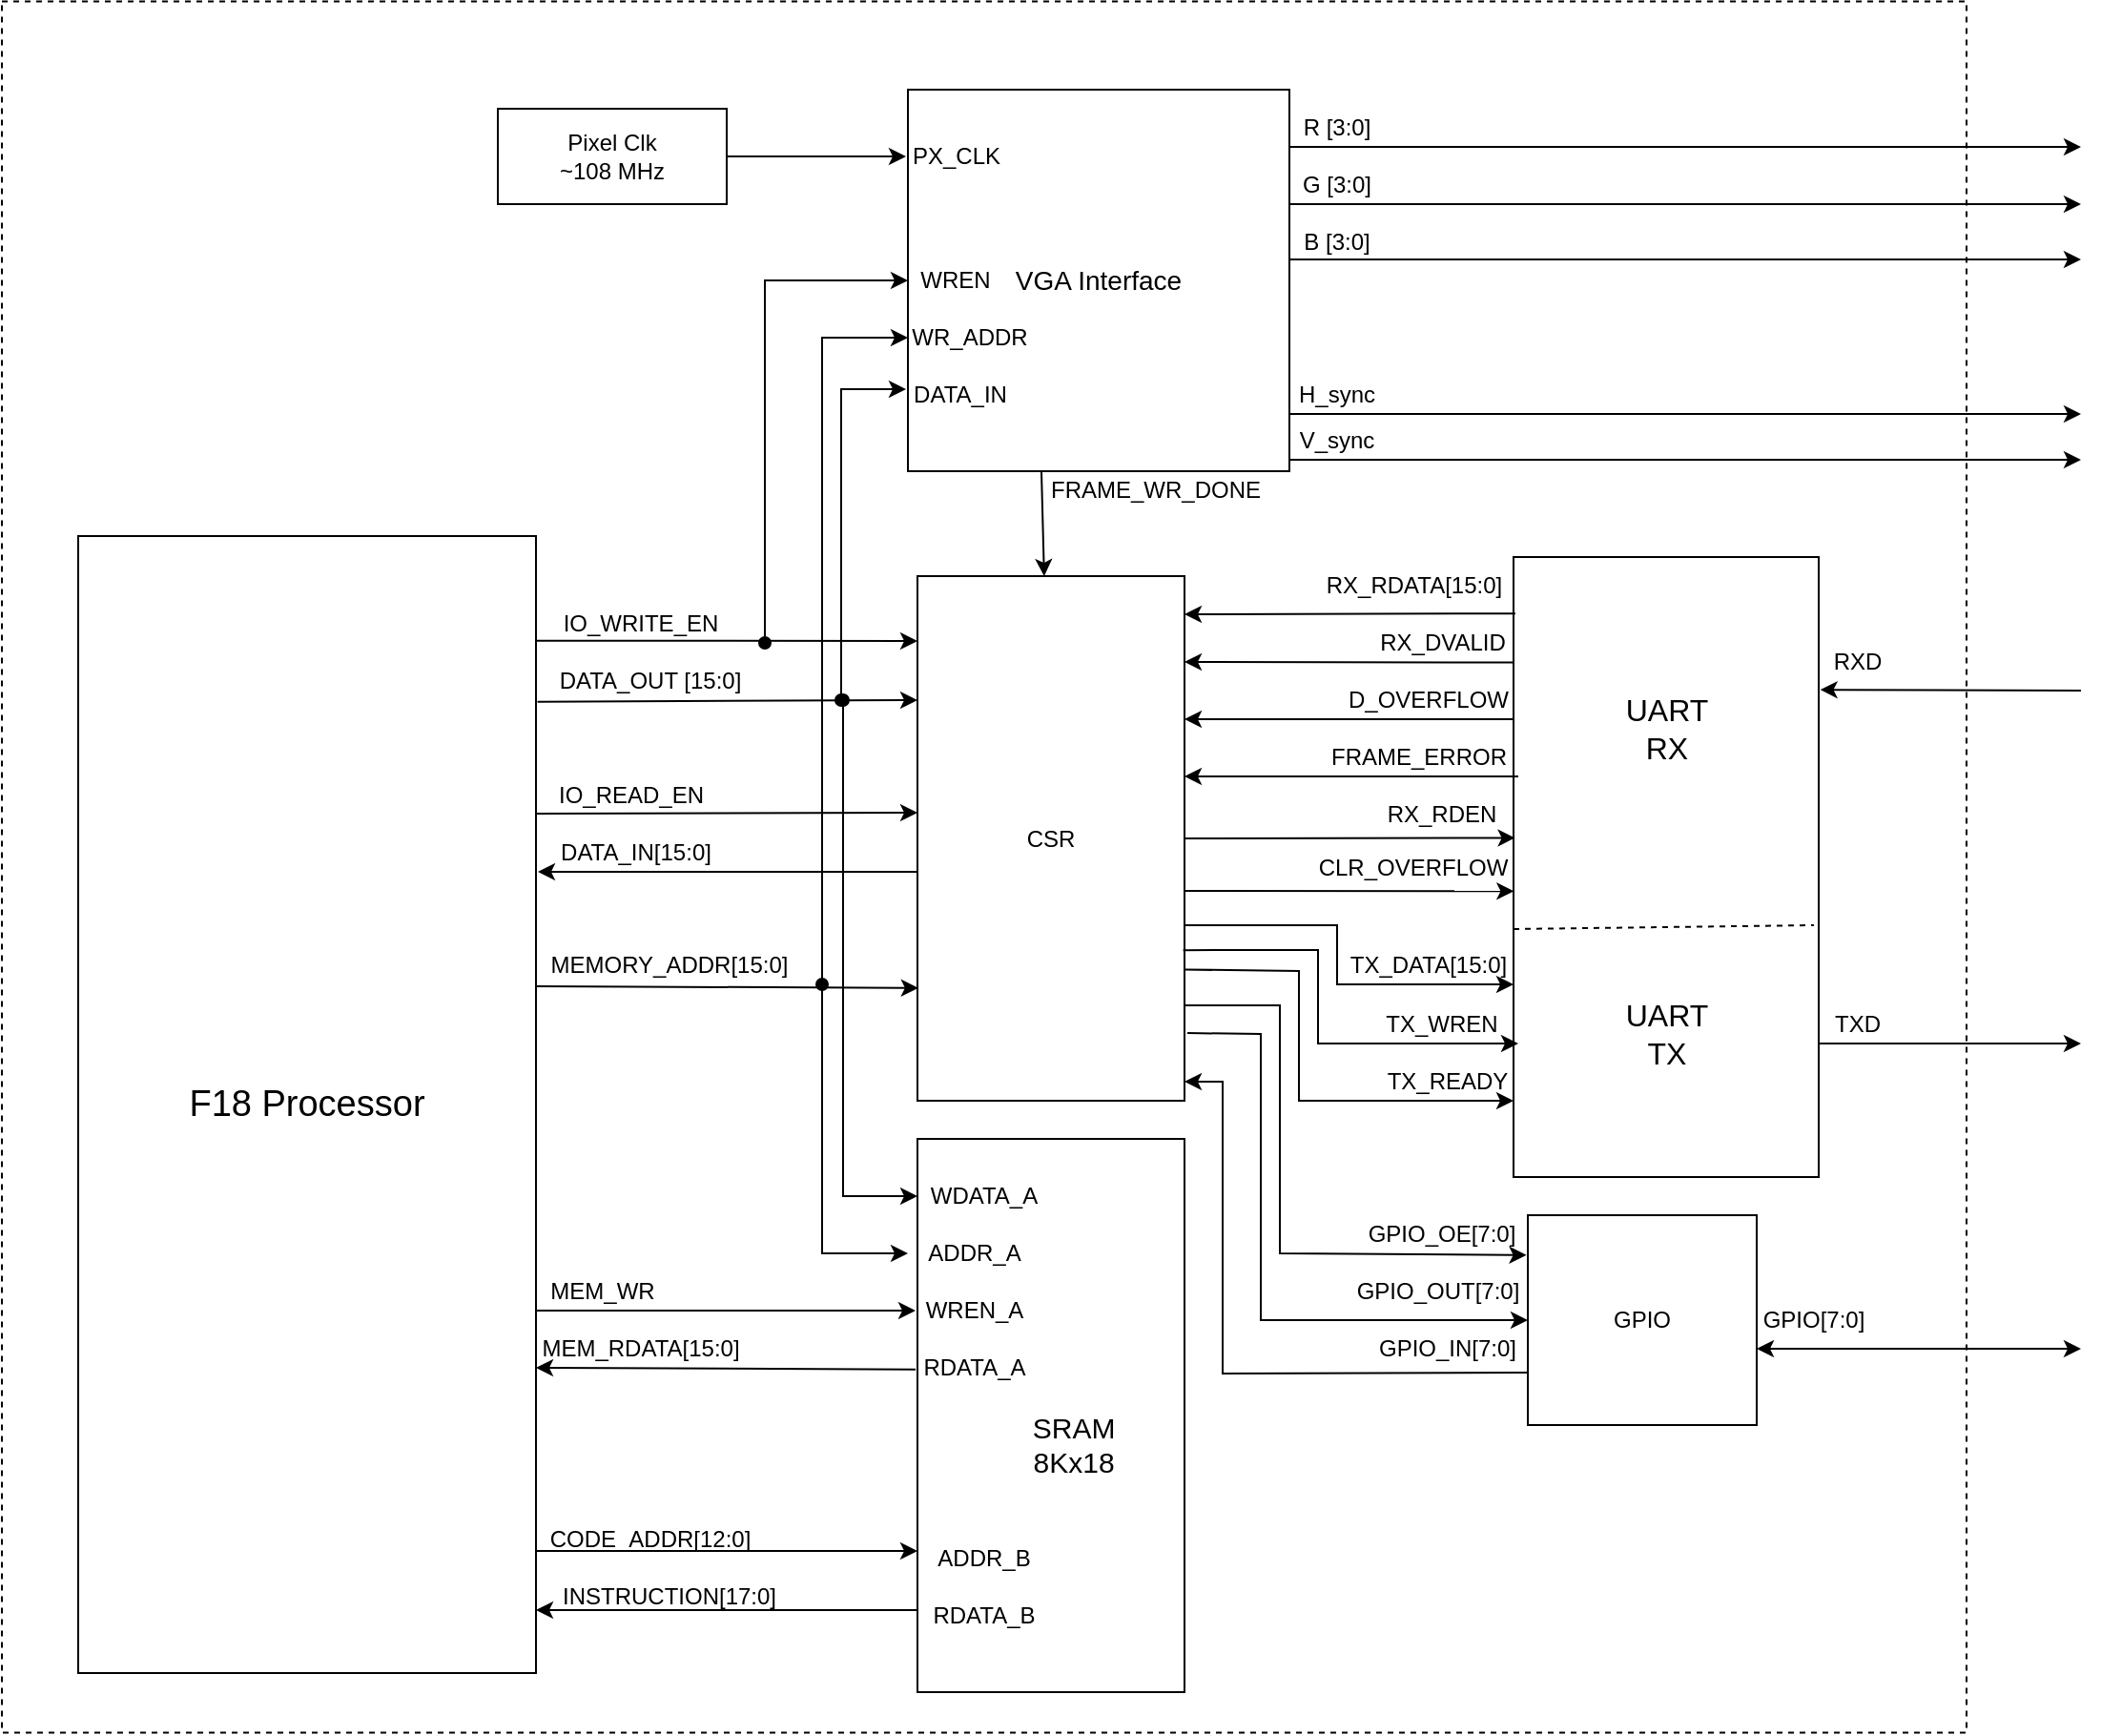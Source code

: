 <mxfile version="13.0.1" type="google"><diagram id="W2JwqTcuz9CgTgv6w76m" name="Page-1"><mxGraphModel dx="2437" dy="1203" grid="1" gridSize="10" guides="1" tooltips="1" connect="1" arrows="1" fold="1" page="0" pageScale="1" pageWidth="850" pageHeight="1100" math="0" shadow="0"><root><mxCell id="0"/><mxCell id="1" parent="0"/><mxCell id="b7YnCzWav6EpddxVN2uR-3" value="&lt;font style=&quot;font-size: 14px&quot;&gt;VGA Interface&lt;/font&gt;" style="whiteSpace=wrap;html=1;aspect=fixed;" parent="1" vertex="1"><mxGeometry x="145" y="180" width="200" height="200" as="geometry"/></mxCell><mxCell id="b7YnCzWav6EpddxVN2uR-4" value="" style="endArrow=classic;html=1;" parent="1" edge="1"><mxGeometry width="50" height="50" relative="1" as="geometry"><mxPoint x="345" y="210" as="sourcePoint"/><mxPoint x="760" y="210" as="targetPoint"/></mxGeometry></mxCell><mxCell id="b7YnCzWav6EpddxVN2uR-5" value="R [3:0]" style="text;html=1;strokeColor=none;fillColor=none;align=center;verticalAlign=middle;whiteSpace=wrap;rounded=0;" parent="1" vertex="1"><mxGeometry x="340" y="190" width="60" height="20" as="geometry"/></mxCell><mxCell id="b7YnCzWav6EpddxVN2uR-16" value="" style="endArrow=classic;html=1;" parent="1" edge="1"><mxGeometry width="50" height="50" relative="1" as="geometry"><mxPoint x="345" y="240" as="sourcePoint"/><mxPoint x="760" y="240" as="targetPoint"/></mxGeometry></mxCell><mxCell id="b7YnCzWav6EpddxVN2uR-17" value="G [3:0]" style="text;html=1;strokeColor=none;fillColor=none;align=center;verticalAlign=middle;whiteSpace=wrap;rounded=0;" parent="1" vertex="1"><mxGeometry x="345" y="220" width="50" height="20" as="geometry"/></mxCell><mxCell id="b7YnCzWav6EpddxVN2uR-18" value="" style="endArrow=classic;html=1;" parent="1" edge="1"><mxGeometry width="50" height="50" relative="1" as="geometry"><mxPoint x="345" y="269" as="sourcePoint"/><mxPoint x="760" y="269" as="targetPoint"/></mxGeometry></mxCell><mxCell id="b7YnCzWav6EpddxVN2uR-19" value="B [3:0]" style="text;html=1;strokeColor=none;fillColor=none;align=center;verticalAlign=middle;whiteSpace=wrap;rounded=0;" parent="1" vertex="1"><mxGeometry x="345" y="250" width="50" height="20" as="geometry"/></mxCell><mxCell id="b7YnCzWav6EpddxVN2uR-20" value="" style="endArrow=classic;html=1;" parent="1" edge="1"><mxGeometry width="50" height="50" relative="1" as="geometry"><mxPoint x="345" y="350" as="sourcePoint"/><mxPoint x="760" y="350" as="targetPoint"/></mxGeometry></mxCell><mxCell id="b7YnCzWav6EpddxVN2uR-21" value="H_sync" style="text;html=1;strokeColor=none;fillColor=none;align=center;verticalAlign=middle;whiteSpace=wrap;rounded=0;" parent="1" vertex="1"><mxGeometry x="345" y="330" width="50" height="20" as="geometry"/></mxCell><mxCell id="b7YnCzWav6EpddxVN2uR-23" value="" style="endArrow=classic;html=1;" parent="1" edge="1"><mxGeometry width="50" height="50" relative="1" as="geometry"><mxPoint x="345" y="374" as="sourcePoint"/><mxPoint x="760" y="374" as="targetPoint"/></mxGeometry></mxCell><mxCell id="b7YnCzWav6EpddxVN2uR-24" value="V_sync" style="text;html=1;strokeColor=none;fillColor=none;align=center;verticalAlign=middle;whiteSpace=wrap;rounded=0;" parent="1" vertex="1"><mxGeometry x="345" y="354" width="50" height="20" as="geometry"/></mxCell><mxCell id="b7YnCzWav6EpddxVN2uR-25" value="CSR" style="rounded=0;whiteSpace=wrap;html=1;" parent="1" vertex="1"><mxGeometry x="150" y="435" width="140" height="275" as="geometry"/></mxCell><mxCell id="b7YnCzWav6EpddxVN2uR-26" value="" style="rounded=0;whiteSpace=wrap;html=1;" parent="1" vertex="1"><mxGeometry x="462.5" y="425" width="160" height="325" as="geometry"/></mxCell><mxCell id="b7YnCzWav6EpddxVN2uR-27" value="" style="endArrow=classic;html=1;jumpStyle=sharp;" parent="1" edge="1"><mxGeometry width="50" height="50" relative="1" as="geometry"><mxPoint x="-50" y="468.82" as="sourcePoint"/><mxPoint x="150" y="469" as="targetPoint"/></mxGeometry></mxCell><mxCell id="b7YnCzWav6EpddxVN2uR-28" value="IO_WRITE_EN" style="text;html=1;strokeColor=none;fillColor=none;align=center;verticalAlign=middle;whiteSpace=wrap;rounded=0;" parent="1" vertex="1"><mxGeometry x="-40" y="450" width="90" height="20" as="geometry"/></mxCell><mxCell id="b7YnCzWav6EpddxVN2uR-29" value="" style="endArrow=classic;html=1;" parent="1" edge="1"><mxGeometry width="50" height="50" relative="1" as="geometry"><mxPoint x="-49.2" y="500.82" as="sourcePoint"/><mxPoint x="150" y="500" as="targetPoint"/></mxGeometry></mxCell><mxCell id="b7YnCzWav6EpddxVN2uR-30" value="DATA_OUT [15:0]" style="text;html=1;strokeColor=none;fillColor=none;align=center;verticalAlign=middle;whiteSpace=wrap;rounded=0;" parent="1" vertex="1"><mxGeometry x="-40" y="480" width="100" height="20" as="geometry"/></mxCell><mxCell id="b7YnCzWav6EpddxVN2uR-34" value="DATA_IN[15:0]" style="text;html=1;strokeColor=none;fillColor=none;align=center;verticalAlign=middle;whiteSpace=wrap;rounded=0;" parent="1" vertex="1"><mxGeometry x="-40" y="570" width="85" height="20" as="geometry"/></mxCell><mxCell id="b7YnCzWav6EpddxVN2uR-36" value="" style="endArrow=classic;html=1;" parent="1" edge="1"><mxGeometry width="50" height="50" relative="1" as="geometry"><mxPoint x="-50.0" y="559.56" as="sourcePoint"/><mxPoint x="150" y="559" as="targetPoint"/></mxGeometry></mxCell><mxCell id="b7YnCzWav6EpddxVN2uR-37" value="IO_READ_EN" style="text;html=1;strokeColor=none;fillColor=none;align=center;verticalAlign=middle;whiteSpace=wrap;rounded=0;" parent="1" vertex="1"><mxGeometry x="-40" y="540" width="80" height="20" as="geometry"/></mxCell><mxCell id="b7YnCzWav6EpddxVN2uR-42" value="&lt;p style=&quot;line-height: 117%&quot;&gt;&lt;br&gt;&lt;/p&gt;" style="rounded=0;whiteSpace=wrap;html=1;" parent="1" vertex="1"><mxGeometry x="150" y="730" width="140" height="290" as="geometry"/></mxCell><mxCell id="b7YnCzWav6EpddxVN2uR-48" value="" style="endArrow=classic;html=1;entryX=0.003;entryY=0.785;entryDx=0;entryDy=0;entryPerimeter=0;" parent="1" target="b7YnCzWav6EpddxVN2uR-25" edge="1"><mxGeometry width="50" height="50" relative="1" as="geometry"><mxPoint x="-50" y="650" as="sourcePoint"/><mxPoint y="600" as="targetPoint"/></mxGeometry></mxCell><mxCell id="b7YnCzWav6EpddxVN2uR-49" value="MEMORY_ADDR[15:0]" style="text;html=1;strokeColor=none;fillColor=none;align=center;verticalAlign=middle;whiteSpace=wrap;rounded=0;" parent="1" vertex="1"><mxGeometry x="-60" y="629" width="160" height="20" as="geometry"/></mxCell><mxCell id="b7YnCzWav6EpddxVN2uR-53" value="" style="endArrow=classic;html=1;startArrow=oval;startFill=1;entryX=0;entryY=0.5;entryDx=0;entryDy=0;rounded=0;" parent="1" target="b7YnCzWav6EpddxVN2uR-60" edge="1"><mxGeometry width="50" height="50" relative="1" as="geometry"><mxPoint x="111" y="500" as="sourcePoint"/><mxPoint x="170" y="731" as="targetPoint"/><Array as="points"><mxPoint x="111" y="760"/></Array></mxGeometry></mxCell><mxCell id="b7YnCzWav6EpddxVN2uR-54" value="" style="endArrow=classic;html=1;jumpStyle=sharp;entryX=0;entryY=0.5;entryDx=0;entryDy=0;rounded=0;" parent="1" target="b7YnCzWav6EpddxVN2uR-63" edge="1"><mxGeometry width="50" height="50" relative="1" as="geometry"><mxPoint x="100" y="650" as="sourcePoint"/><mxPoint x="150" y="760" as="targetPoint"/><Array as="points"><mxPoint x="100" y="790"/><mxPoint x="120" y="790"/></Array></mxGeometry></mxCell><mxCell id="b7YnCzWav6EpddxVN2uR-56" value="" style="endArrow=classic;html=1;" parent="1" edge="1"><mxGeometry width="50" height="50" relative="1" as="geometry"><mxPoint x="150" y="590" as="sourcePoint"/><mxPoint x="-49" y="590" as="targetPoint"/></mxGeometry></mxCell><mxCell id="b7YnCzWav6EpddxVN2uR-58" value="&lt;font style=&quot;font-size: 19px&quot;&gt;F18 Processor&lt;/font&gt;" style="rounded=0;whiteSpace=wrap;html=1;" parent="1" vertex="1"><mxGeometry x="-290" y="414" width="240" height="596" as="geometry"/></mxCell><mxCell id="b7YnCzWav6EpddxVN2uR-59" value="" style="endArrow=classic;html=1;" parent="1" edge="1"><mxGeometry width="50" height="50" relative="1" as="geometry"><mxPoint x="-50" y="820" as="sourcePoint"/><mxPoint x="149" y="820" as="targetPoint"/></mxGeometry></mxCell><mxCell id="b7YnCzWav6EpddxVN2uR-60" value="WDATA_A" style="text;html=1;strokeColor=none;fillColor=none;align=center;verticalAlign=middle;whiteSpace=wrap;rounded=0;" parent="1" vertex="1"><mxGeometry x="150" y="750" width="70" height="20" as="geometry"/></mxCell><mxCell id="b7YnCzWav6EpddxVN2uR-61" value="WREN_A" style="text;html=1;strokeColor=none;fillColor=none;align=center;verticalAlign=middle;whiteSpace=wrap;rounded=0;" parent="1" vertex="1"><mxGeometry x="150" y="810" width="60" height="20" as="geometry"/></mxCell><mxCell id="b7YnCzWav6EpddxVN2uR-63" value="ADDR_A" style="text;html=1;strokeColor=none;fillColor=none;align=center;verticalAlign=middle;whiteSpace=wrap;rounded=0;" parent="1" vertex="1"><mxGeometry x="145" y="780" width="70" height="20" as="geometry"/></mxCell><mxCell id="b7YnCzWav6EpddxVN2uR-67" value="RDATA_A" style="text;html=1;strokeColor=none;fillColor=none;align=center;verticalAlign=middle;whiteSpace=wrap;rounded=0;" parent="1" vertex="1"><mxGeometry x="145" y="840" width="70" height="20" as="geometry"/></mxCell><mxCell id="b7YnCzWav6EpddxVN2uR-68" value="" style="endArrow=classic;html=1;entryX=1.004;entryY=0.73;entryDx=0;entryDy=0;entryPerimeter=0;" parent="1" edge="1"><mxGeometry width="50" height="50" relative="1" as="geometry"><mxPoint x="149.04" y="850.85" as="sourcePoint"/><mxPoint x="-50.0" y="850.0" as="targetPoint"/></mxGeometry></mxCell><mxCell id="b7YnCzWav6EpddxVN2uR-69" value="MEM_WR" style="text;html=1;strokeColor=none;fillColor=none;align=center;verticalAlign=middle;whiteSpace=wrap;rounded=0;" parent="1" vertex="1"><mxGeometry x="-50" y="800" width="70" height="20" as="geometry"/></mxCell><mxCell id="b7YnCzWav6EpddxVN2uR-70" value="MEM_RDATA[15:0]" style="text;html=1;strokeColor=none;fillColor=none;align=center;verticalAlign=middle;whiteSpace=wrap;rounded=0;" parent="1" vertex="1"><mxGeometry x="-40" y="830" width="90" height="20" as="geometry"/></mxCell><mxCell id="b7YnCzWav6EpddxVN2uR-71" value="" style="endArrow=classic;html=1;" parent="1" edge="1"><mxGeometry width="50" height="50" relative="1" as="geometry"><mxPoint x="-50" y="946" as="sourcePoint"/><mxPoint x="150" y="946" as="targetPoint"/></mxGeometry></mxCell><mxCell id="b7YnCzWav6EpddxVN2uR-72" value="" style="endArrow=classic;html=1;" parent="1" edge="1"><mxGeometry width="50" height="50" relative="1" as="geometry"><mxPoint x="150" y="977" as="sourcePoint"/><mxPoint x="-50" y="977" as="targetPoint"/></mxGeometry></mxCell><mxCell id="iDrT8RhJrxFfMXgEp2St-1" value="CODE_ADDR[12:0]" style="text;html=1;strokeColor=none;fillColor=none;align=center;verticalAlign=middle;whiteSpace=wrap;rounded=0;" parent="1" vertex="1"><mxGeometry x="-50" y="930" width="120" height="20" as="geometry"/></mxCell><mxCell id="iDrT8RhJrxFfMXgEp2St-2" value="INSTRUCTION[17:0]" style="text;html=1;strokeColor=none;fillColor=none;align=center;verticalAlign=middle;whiteSpace=wrap;rounded=0;" parent="1" vertex="1"><mxGeometry x="-40" y="960" width="120" height="20" as="geometry"/></mxCell><mxCell id="iDrT8RhJrxFfMXgEp2St-3" value="ADDR_B" style="text;html=1;strokeColor=none;fillColor=none;align=center;verticalAlign=middle;whiteSpace=wrap;rounded=0;" parent="1" vertex="1"><mxGeometry x="150" y="940" width="70" height="20" as="geometry"/></mxCell><mxCell id="iDrT8RhJrxFfMXgEp2St-4" value="RDATA_B" style="text;html=1;strokeColor=none;fillColor=none;align=center;verticalAlign=middle;whiteSpace=wrap;rounded=0;" parent="1" vertex="1"><mxGeometry x="150" y="970" width="70" height="20" as="geometry"/></mxCell><mxCell id="iDrT8RhJrxFfMXgEp2St-5" value="&lt;font style=&quot;font-size: 15px&quot;&gt;&amp;nbsp;SRAM&lt;br&gt;&amp;nbsp;8Kx18&lt;br&gt;&lt;/font&gt;" style="text;html=1;strokeColor=none;fillColor=none;align=center;verticalAlign=middle;whiteSpace=wrap;rounded=0;" parent="1" vertex="1"><mxGeometry x="180" y="870" width="100" height="40" as="geometry"/></mxCell><mxCell id="iDrT8RhJrxFfMXgEp2St-7" value="" style="endArrow=classic;html=1;startArrow=oval;startFill=1;edgeStyle=orthogonalEdgeStyle;entryX=0;entryY=0.5;entryDx=0;entryDy=0;rounded=0;" parent="1" target="iDrT8RhJrxFfMXgEp2St-14" edge="1"><mxGeometry width="50" height="50" relative="1" as="geometry"><mxPoint x="100" y="649" as="sourcePoint"/><mxPoint x="145" y="350" as="targetPoint"/><Array as="points"><mxPoint x="100" y="310"/></Array></mxGeometry></mxCell><mxCell id="iDrT8RhJrxFfMXgEp2St-11" value="" style="endArrow=classic;html=1;entryX=-0.005;entryY=0.785;entryDx=0;entryDy=0;entryPerimeter=0;startArrow=oval;startFill=1;rounded=0;" parent="1" target="b7YnCzWav6EpddxVN2uR-3" edge="1"><mxGeometry width="50" height="50" relative="1" as="geometry"><mxPoint x="110" y="500" as="sourcePoint"/><mxPoint x="160" y="450" as="targetPoint"/><Array as="points"><mxPoint x="110" y="337"/></Array></mxGeometry></mxCell><mxCell id="iDrT8RhJrxFfMXgEp2St-12" value="WREN" style="text;html=1;strokeColor=none;fillColor=none;align=center;verticalAlign=middle;whiteSpace=wrap;rounded=0;" parent="1" vertex="1"><mxGeometry x="150" y="270" width="40" height="20" as="geometry"/></mxCell><mxCell id="iDrT8RhJrxFfMXgEp2St-13" value="" style="endArrow=classic;html=1;entryX=0;entryY=0.5;entryDx=0;entryDy=0;startArrow=oval;startFill=1;rounded=0;" parent="1" target="b7YnCzWav6EpddxVN2uR-3" edge="1"><mxGeometry width="50" height="50" relative="1" as="geometry"><mxPoint x="70" y="470" as="sourcePoint"/><mxPoint x="120" y="320" as="targetPoint"/><Array as="points"><mxPoint x="70" y="280"/></Array></mxGeometry></mxCell><mxCell id="iDrT8RhJrxFfMXgEp2St-14" value="WR_ADDR" style="text;html=1;strokeColor=none;fillColor=none;align=center;verticalAlign=middle;whiteSpace=wrap;rounded=0;" parent="1" vertex="1"><mxGeometry x="145" y="300" width="65" height="20" as="geometry"/></mxCell><mxCell id="iDrT8RhJrxFfMXgEp2St-15" value="DATA_IN" style="text;html=1;strokeColor=none;fillColor=none;align=center;verticalAlign=middle;whiteSpace=wrap;rounded=0;" parent="1" vertex="1"><mxGeometry x="145" y="330" width="55" height="20" as="geometry"/></mxCell><mxCell id="iDrT8RhJrxFfMXgEp2St-16" value="Pixel Clk&lt;br&gt;~108 MHz" style="rounded=0;whiteSpace=wrap;html=1;fillColor=#FFFFFF;" parent="1" vertex="1"><mxGeometry x="-70" y="190" width="120" height="50" as="geometry"/></mxCell><mxCell id="iDrT8RhJrxFfMXgEp2St-17" value="PX_CLK" style="text;html=1;strokeColor=none;fillColor=none;align=center;verticalAlign=middle;whiteSpace=wrap;rounded=0;" parent="1" vertex="1"><mxGeometry x="147.5" y="205" width="45" height="20" as="geometry"/></mxCell><mxCell id="iDrT8RhJrxFfMXgEp2St-18" value="" style="endArrow=classic;html=1;exitX=1;exitY=0.5;exitDx=0;exitDy=0;entryX=-0.005;entryY=0.175;entryDx=0;entryDy=0;entryPerimeter=0;" parent="1" source="iDrT8RhJrxFfMXgEp2St-16" target="b7YnCzWav6EpddxVN2uR-3" edge="1"><mxGeometry width="50" height="50" relative="1" as="geometry"><mxPoint x="200" y="430" as="sourcePoint"/><mxPoint x="250" y="380" as="targetPoint"/></mxGeometry></mxCell><mxCell id="iDrT8RhJrxFfMXgEp2St-20" value="TX_DATA[15:0]" style="text;html=1;strokeColor=none;fillColor=none;align=center;verticalAlign=middle;whiteSpace=wrap;rounded=0;" parent="1" vertex="1"><mxGeometry x="372.5" y="629" width="90" height="20" as="geometry"/></mxCell><mxCell id="iDrT8RhJrxFfMXgEp2St-21" value="TX_WREN" style="text;html=1;strokeColor=none;fillColor=none;align=center;verticalAlign=middle;whiteSpace=wrap;rounded=0;" parent="1" vertex="1"><mxGeometry x="385" y="660" width="80" height="20" as="geometry"/></mxCell><mxCell id="iDrT8RhJrxFfMXgEp2St-22" value="TX_READY" style="text;html=1;strokeColor=none;fillColor=none;align=center;verticalAlign=middle;whiteSpace=wrap;rounded=0;" parent="1" vertex="1"><mxGeometry x="392.5" y="690" width="70" height="20" as="geometry"/></mxCell><mxCell id="iDrT8RhJrxFfMXgEp2St-23" value="RX_RDEN" style="text;html=1;strokeColor=none;fillColor=none;align=center;verticalAlign=middle;whiteSpace=wrap;rounded=0;" parent="1" vertex="1"><mxGeometry x="395" y="550" width="60" height="20" as="geometry"/></mxCell><mxCell id="iDrT8RhJrxFfMXgEp2St-24" value="CLR_OVERFLOW" style="text;html=1;strokeColor=none;fillColor=none;align=center;verticalAlign=middle;whiteSpace=wrap;rounded=0;" parent="1" vertex="1"><mxGeometry x="350" y="577.5" width="120" height="20" as="geometry"/></mxCell><mxCell id="iDrT8RhJrxFfMXgEp2St-25" value="RX_RDATA[15:0]" style="text;html=1;strokeColor=none;fillColor=none;align=center;verticalAlign=middle;whiteSpace=wrap;rounded=0;" parent="1" vertex="1"><mxGeometry x="357.5" y="430" width="105" height="20" as="geometry"/></mxCell><mxCell id="iDrT8RhJrxFfMXgEp2St-26" value="FRAME_ERROR" style="text;html=1;strokeColor=none;fillColor=none;align=center;verticalAlign=middle;whiteSpace=wrap;rounded=0;" parent="1" vertex="1"><mxGeometry x="367.5" y="520" width="90" height="20" as="geometry"/></mxCell><mxCell id="iDrT8RhJrxFfMXgEp2St-28" value="RX_DVALID" style="text;html=1;strokeColor=none;fillColor=none;align=center;verticalAlign=middle;whiteSpace=wrap;rounded=0;" parent="1" vertex="1"><mxGeometry x="382.5" y="460" width="85" height="20" as="geometry"/></mxCell><mxCell id="iDrT8RhJrxFfMXgEp2St-29" value="D_OVERFLOW" style="text;html=1;strokeColor=none;fillColor=none;align=center;verticalAlign=middle;whiteSpace=wrap;rounded=0;" parent="1" vertex="1"><mxGeometry x="372.5" y="490" width="90" height="20" as="geometry"/></mxCell><mxCell id="iDrT8RhJrxFfMXgEp2St-30" value="" style="endArrow=classic;html=1;exitX=0.006;exitY=0.091;exitDx=0;exitDy=0;exitPerimeter=0;" parent="1" source="b7YnCzWav6EpddxVN2uR-26" edge="1"><mxGeometry width="50" height="50" relative="1" as="geometry"><mxPoint x="430" y="455" as="sourcePoint"/><mxPoint x="290" y="455" as="targetPoint"/><Array as="points"/></mxGeometry></mxCell><mxCell id="iDrT8RhJrxFfMXgEp2St-31" value="" style="endArrow=classic;html=1;exitX=-0.002;exitY=0.17;exitDx=0;exitDy=0;exitPerimeter=0;" parent="1" source="b7YnCzWav6EpddxVN2uR-26" edge="1"><mxGeometry width="50" height="50" relative="1" as="geometry"><mxPoint x="460" y="480" as="sourcePoint"/><mxPoint x="290" y="480" as="targetPoint"/></mxGeometry></mxCell><mxCell id="iDrT8RhJrxFfMXgEp2St-32" value="" style="endArrow=classic;html=1;" parent="1" edge="1"><mxGeometry width="50" height="50" relative="1" as="geometry"><mxPoint x="463" y="510" as="sourcePoint"/><mxPoint x="290" y="510" as="targetPoint"/></mxGeometry></mxCell><mxCell id="iDrT8RhJrxFfMXgEp2St-33" value="" style="endArrow=classic;html=1;" parent="1" edge="1"><mxGeometry width="50" height="50" relative="1" as="geometry"><mxPoint x="465" y="540" as="sourcePoint"/><mxPoint x="290" y="540" as="targetPoint"/></mxGeometry></mxCell><mxCell id="iDrT8RhJrxFfMXgEp2St-34" value="" style="endArrow=classic;html=1;entryX=0.005;entryY=0.453;entryDx=0;entryDy=0;entryPerimeter=0;exitX=1;exitY=0.5;exitDx=0;exitDy=0;" parent="1" target="b7YnCzWav6EpddxVN2uR-26" edge="1" source="b7YnCzWav6EpddxVN2uR-25"><mxGeometry width="50" height="50" relative="1" as="geometry"><mxPoint x="290" y="575" as="sourcePoint"/><mxPoint x="440" y="573" as="targetPoint"/></mxGeometry></mxCell><mxCell id="iDrT8RhJrxFfMXgEp2St-35" value="" style="endArrow=classic;html=1;entryX=0.001;entryY=0.539;entryDx=0;entryDy=0;entryPerimeter=0;" parent="1" target="b7YnCzWav6EpddxVN2uR-26" edge="1"><mxGeometry width="50" height="50" relative="1" as="geometry"><mxPoint x="290" y="600" as="sourcePoint"/><mxPoint x="340" y="550" as="targetPoint"/></mxGeometry></mxCell><mxCell id="iDrT8RhJrxFfMXgEp2St-40" value="" style="endArrow=classic;html=1;entryX=1;entryY=1;entryDx=0;entryDy=0;rounded=0;" parent="1" target="iDrT8RhJrxFfMXgEp2St-20" edge="1"><mxGeometry width="50" height="50" relative="1" as="geometry"><mxPoint x="290" y="618" as="sourcePoint"/><mxPoint x="340" y="577.5" as="targetPoint"/><Array as="points"><mxPoint x="370" y="618"/><mxPoint x="370" y="649"/></Array></mxGeometry></mxCell><mxCell id="iDrT8RhJrxFfMXgEp2St-41" value="" style="endArrow=classic;html=1;entryX=1;entryY=1;entryDx=0;entryDy=0;exitX=0.995;exitY=0.713;exitDx=0;exitDy=0;exitPerimeter=0;rounded=0;" parent="1" source="b7YnCzWav6EpddxVN2uR-25" target="iDrT8RhJrxFfMXgEp2St-21" edge="1"><mxGeometry width="50" height="50" relative="1" as="geometry"><mxPoint x="290" y="647.5" as="sourcePoint"/><mxPoint x="340" y="597.5" as="targetPoint"/><Array as="points"><mxPoint x="360" y="631"/><mxPoint x="360" y="680"/></Array></mxGeometry></mxCell><mxCell id="iDrT8RhJrxFfMXgEp2St-42" value="" style="endArrow=classic;html=1;entryX=1;entryY=1;entryDx=0;entryDy=0;exitX=1;exitY=0.75;exitDx=0;exitDy=0;rounded=0;" parent="1" source="b7YnCzWav6EpddxVN2uR-25" target="iDrT8RhJrxFfMXgEp2St-22" edge="1"><mxGeometry width="50" height="50" relative="1" as="geometry"><mxPoint x="290" y="660" as="sourcePoint"/><mxPoint x="330" y="720" as="targetPoint"/><Array as="points"><mxPoint x="350" y="642"/><mxPoint x="350" y="710"/></Array></mxGeometry></mxCell><mxCell id="iDrT8RhJrxFfMXgEp2St-43" value="" style="endArrow=classic;html=1;" parent="1" target="b7YnCzWav6EpddxVN2uR-25" edge="1"><mxGeometry width="50" height="50" relative="1" as="geometry"><mxPoint x="215" y="380" as="sourcePoint"/><mxPoint x="265" y="330" as="targetPoint"/></mxGeometry></mxCell><mxCell id="iDrT8RhJrxFfMXgEp2St-44" value="" style="endArrow=classic;html=1;entryX=-0.006;entryY=0.19;entryDx=0;entryDy=0;entryPerimeter=0;rounded=0;" parent="1" target="iDrT8RhJrxFfMXgEp2St-53" edge="1"><mxGeometry width="50" height="50" relative="1" as="geometry"><mxPoint x="290" y="660" as="sourcePoint"/><mxPoint x="410" y="790" as="targetPoint"/><Array as="points"><mxPoint x="340" y="660"/><mxPoint x="340" y="790"/></Array></mxGeometry></mxCell><mxCell id="iDrT8RhJrxFfMXgEp2St-45" value="" style="endArrow=classic;html=1;exitX=1.011;exitY=0.871;exitDx=0;exitDy=0;exitPerimeter=0;entryX=0;entryY=0.5;entryDx=0;entryDy=0;rounded=0;" parent="1" source="b7YnCzWav6EpddxVN2uR-25" target="iDrT8RhJrxFfMXgEp2St-53" edge="1"><mxGeometry width="50" height="50" relative="1" as="geometry"><mxPoint x="190" y="700" as="sourcePoint"/><mxPoint x="450" y="820" as="targetPoint"/><Array as="points"><mxPoint x="330" y="675"/><mxPoint x="330" y="825"/></Array></mxGeometry></mxCell><mxCell id="iDrT8RhJrxFfMXgEp2St-46" value="" style="endArrow=classic;html=1;exitX=0;exitY=0.75;exitDx=0;exitDy=0;rounded=0;" parent="1" source="iDrT8RhJrxFfMXgEp2St-53" edge="1"><mxGeometry width="50" height="50" relative="1" as="geometry"><mxPoint x="450" y="840" as="sourcePoint"/><mxPoint x="290" y="700" as="targetPoint"/><Array as="points"><mxPoint x="310" y="853"/><mxPoint x="310" y="700"/></Array></mxGeometry></mxCell><mxCell id="iDrT8RhJrxFfMXgEp2St-47" value="" style="endArrow=classic;html=1;" parent="1" edge="1"><mxGeometry width="50" height="50" relative="1" as="geometry"><mxPoint x="622.5" y="680" as="sourcePoint"/><mxPoint x="760" y="680" as="targetPoint"/></mxGeometry></mxCell><mxCell id="iDrT8RhJrxFfMXgEp2St-48" value="" style="endArrow=classic;html=1;entryX=1.005;entryY=0.214;entryDx=0;entryDy=0;entryPerimeter=0;" parent="1" target="b7YnCzWav6EpddxVN2uR-26" edge="1"><mxGeometry width="50" height="50" relative="1" as="geometry"><mxPoint x="760" y="495" as="sourcePoint"/><mxPoint x="810" y="445" as="targetPoint"/></mxGeometry></mxCell><mxCell id="iDrT8RhJrxFfMXgEp2St-49" value="GPIO_OUT[7:0]" style="text;html=1;strokeColor=none;fillColor=none;align=center;verticalAlign=middle;whiteSpace=wrap;rounded=0;" parent="1" vertex="1"><mxGeometry x="382.5" y="800" width="80" height="20" as="geometry"/></mxCell><mxCell id="iDrT8RhJrxFfMXgEp2St-50" value="GPIO_OE[7:0]" style="text;html=1;strokeColor=none;fillColor=none;align=center;verticalAlign=middle;whiteSpace=wrap;rounded=0;" parent="1" vertex="1"><mxGeometry x="385" y="770" width="80" height="20" as="geometry"/></mxCell><mxCell id="iDrT8RhJrxFfMXgEp2St-51" value="GPIO_IN[7:0]" style="text;html=1;strokeColor=none;fillColor=none;align=center;verticalAlign=middle;whiteSpace=wrap;rounded=0;" parent="1" vertex="1"><mxGeometry x="377.5" y="830" width="100" height="20" as="geometry"/></mxCell><mxCell id="iDrT8RhJrxFfMXgEp2St-52" value="FRAME_WR_DONE" style="text;html=1;strokeColor=none;fillColor=none;align=center;verticalAlign=middle;whiteSpace=wrap;rounded=0;" parent="1" vertex="1"><mxGeometry x="210" y="380" width="130" height="20" as="geometry"/></mxCell><mxCell id="iDrT8RhJrxFfMXgEp2St-53" value="GPIO" style="rounded=0;whiteSpace=wrap;html=1;fillColor=#FFFFFF;" parent="1" vertex="1"><mxGeometry x="470" y="770" width="120" height="110" as="geometry"/></mxCell><mxCell id="iDrT8RhJrxFfMXgEp2St-56" value="RXD" style="text;html=1;strokeColor=none;fillColor=none;align=center;verticalAlign=middle;whiteSpace=wrap;rounded=0;" parent="1" vertex="1"><mxGeometry x="622.5" y="470" width="40" height="20" as="geometry"/></mxCell><mxCell id="iDrT8RhJrxFfMXgEp2St-57" value="TXD" style="text;html=1;strokeColor=none;fillColor=none;align=center;verticalAlign=middle;whiteSpace=wrap;rounded=0;" parent="1" vertex="1"><mxGeometry x="622.5" y="660" width="40" height="20" as="geometry"/></mxCell><mxCell id="iDrT8RhJrxFfMXgEp2St-58" value="GPIO[7:0]" style="text;html=1;strokeColor=none;fillColor=none;align=center;verticalAlign=middle;whiteSpace=wrap;rounded=0;" parent="1" vertex="1"><mxGeometry x="590" y="815" width="60" height="20" as="geometry"/></mxCell><mxCell id="iDrT8RhJrxFfMXgEp2St-59" value="" style="rounded=0;whiteSpace=wrap;html=1;fillColor=none;dashed=1;" parent="1" vertex="1"><mxGeometry x="-330" y="133.75" width="1030" height="907.5" as="geometry"/></mxCell><mxCell id="iDrT8RhJrxFfMXgEp2St-60" value="" style="endArrow=none;dashed=1;html=1;" parent="1" edge="1"><mxGeometry width="50" height="50" relative="1" as="geometry"><mxPoint x="462.5" y="620" as="sourcePoint"/><mxPoint x="620" y="618" as="targetPoint"/></mxGeometry></mxCell><mxCell id="iDrT8RhJrxFfMXgEp2St-61" value="&lt;font style=&quot;font-size: 16px&quot;&gt;UART&lt;br&gt;RX&lt;/font&gt;" style="text;html=1;strokeColor=none;fillColor=none;align=center;verticalAlign=middle;whiteSpace=wrap;rounded=0;" parent="1" vertex="1"><mxGeometry x="497.5" y="470" width="90" height="90" as="geometry"/></mxCell><mxCell id="iDrT8RhJrxFfMXgEp2St-62" value="&lt;font style=&quot;font-size: 16px&quot;&gt;UART&lt;br&gt;TX&lt;/font&gt;" style="text;html=1;strokeColor=none;fillColor=none;align=center;verticalAlign=middle;whiteSpace=wrap;rounded=0;" parent="1" vertex="1"><mxGeometry x="507.5" y="650" width="70" height="50" as="geometry"/></mxCell><mxCell id="iDrT8RhJrxFfMXgEp2St-63" value="" style="endArrow=classic;startArrow=classic;html=1;" parent="1" edge="1"><mxGeometry width="50" height="50" relative="1" as="geometry"><mxPoint x="590" y="840" as="sourcePoint"/><mxPoint x="760" y="840" as="targetPoint"/></mxGeometry></mxCell></root></mxGraphModel></diagram></mxfile>